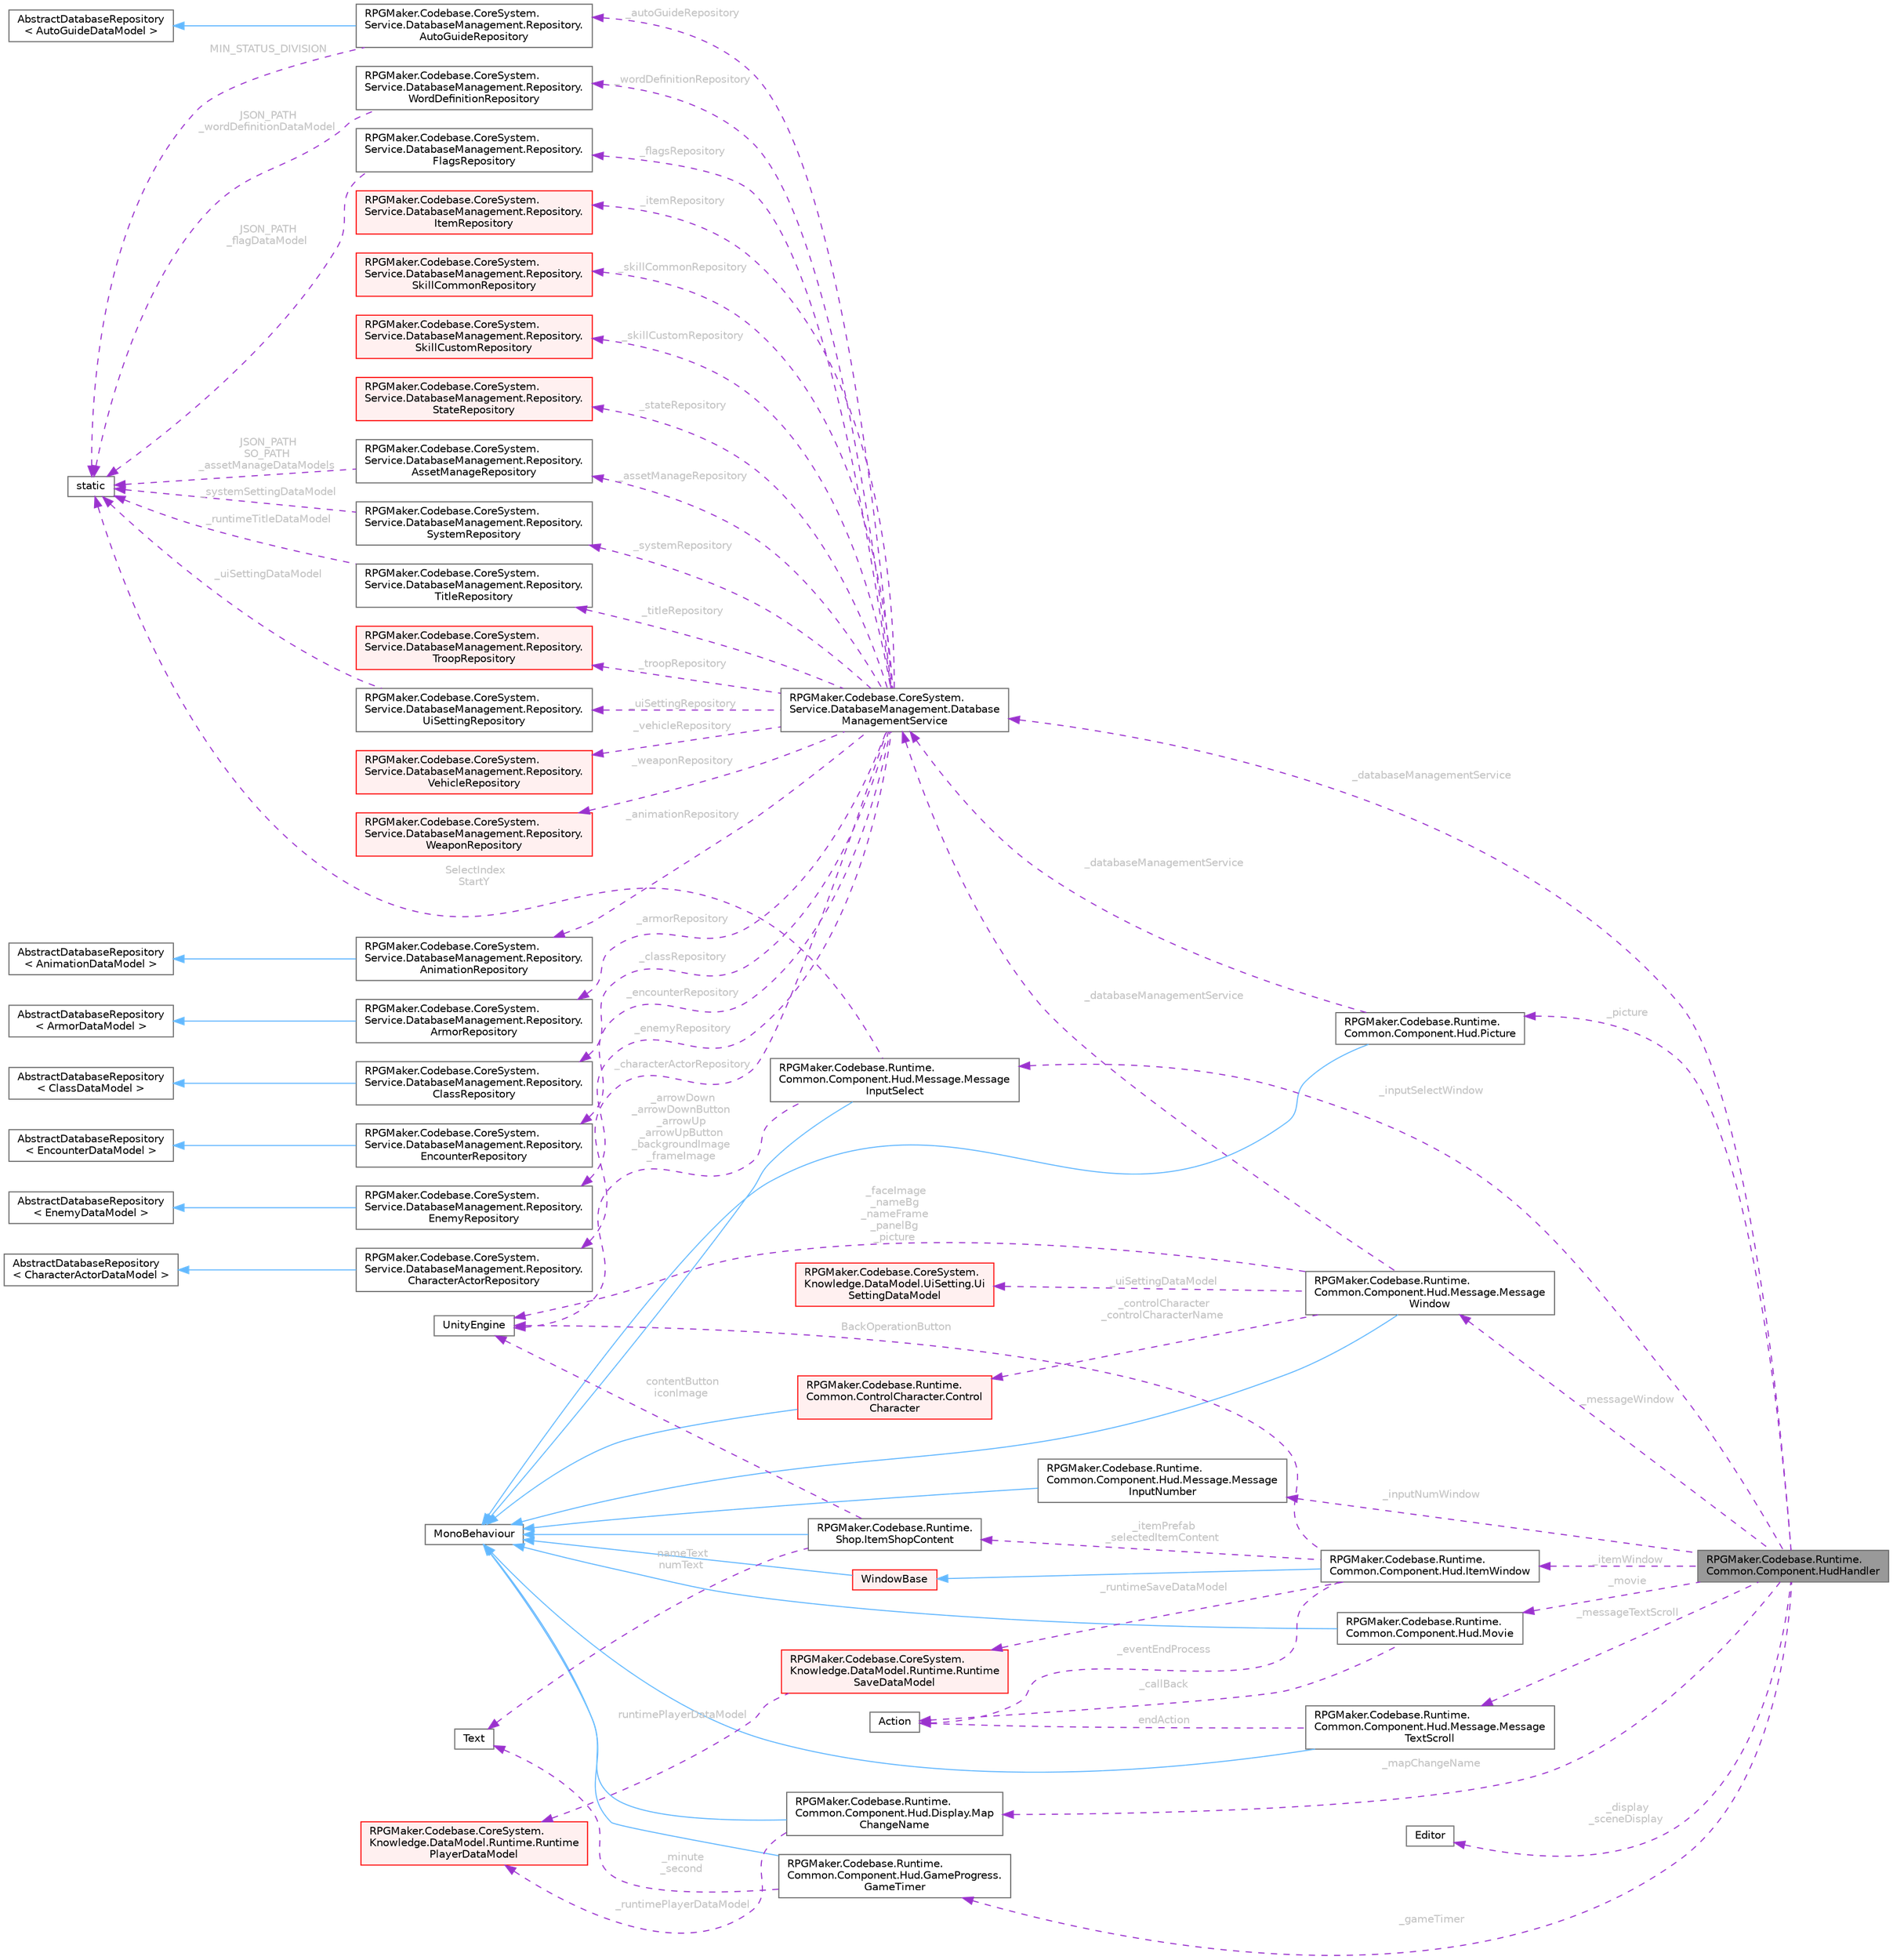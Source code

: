digraph "RPGMaker.Codebase.Runtime.Common.Component.HudHandler"
{
 // LATEX_PDF_SIZE
  bgcolor="transparent";
  edge [fontname=Helvetica,fontsize=10,labelfontname=Helvetica,labelfontsize=10];
  node [fontname=Helvetica,fontsize=10,shape=box,height=0.2,width=0.4];
  rankdir="LR";
  Node1 [id="Node000001",label="RPGMaker.Codebase.Runtime.\lCommon.Component.HudHandler",height=0.2,width=0.4,color="gray40", fillcolor="grey60", style="filled", fontcolor="black",tooltip="😁 HUD（ヘッドアップディスプレイ）系のUIを制御するクラス たとえばメッセージウィンドウの処理などをこのクラスで行う"];
  Node2 -> Node1 [id="edge1_Node000001_Node000002",dir="back",color="darkorchid3",style="dashed",tooltip=" ",label=" _databaseManagementService",fontcolor="grey" ];
  Node2 [id="Node000002",label="RPGMaker.Codebase.CoreSystem.\lService.DatabaseManagement.Database\lManagementService",height=0.2,width=0.4,color="gray40", fillcolor="white", style="filled",URL="$db/db0/class_r_p_g_maker_1_1_codebase_1_1_core_system_1_1_service_1_1_database_management_1_1_database_management_service.html",tooltip="😁 データベース管理サービス"];
  Node3 -> Node2 [id="edge2_Node000002_Node000003",dir="back",color="darkorchid3",style="dashed",tooltip=" ",label=" _animationRepository",fontcolor="grey" ];
  Node3 [id="Node000003",label="RPGMaker.Codebase.CoreSystem.\lService.DatabaseManagement.Repository.\lAnimationRepository",height=0.2,width=0.4,color="gray40", fillcolor="white", style="filled",URL="$d5/deb/class_r_p_g_maker_1_1_codebase_1_1_core_system_1_1_service_1_1_database_management_1_1_repository_1_1_animation_repository.html",tooltip="😁 アニメーション置き場"];
  Node4 -> Node3 [id="edge3_Node000003_Node000004",dir="back",color="steelblue1",style="solid",tooltip=" "];
  Node4 [id="Node000004",label="AbstractDatabaseRepository\l\< AnimationDataModel \>",height=0.2,width=0.4,color="gray40", fillcolor="white", style="filled",tooltip=" "];
  Node5 -> Node2 [id="edge4_Node000002_Node000005",dir="back",color="darkorchid3",style="dashed",tooltip=" ",label=" _armorRepository",fontcolor="grey" ];
  Node5 [id="Node000005",label="RPGMaker.Codebase.CoreSystem.\lService.DatabaseManagement.Repository.\lArmorRepository",height=0.2,width=0.4,color="gray40", fillcolor="white", style="filled",URL="$d5/d5e/class_r_p_g_maker_1_1_codebase_1_1_core_system_1_1_service_1_1_database_management_1_1_repository_1_1_armor_repository.html",tooltip="😁 防具置き場"];
  Node6 -> Node5 [id="edge5_Node000005_Node000006",dir="back",color="steelblue1",style="solid",tooltip=" "];
  Node6 [id="Node000006",label="AbstractDatabaseRepository\l\< ArmorDataModel \>",height=0.2,width=0.4,color="gray40", fillcolor="white", style="filled",tooltip=" "];
  Node7 -> Node2 [id="edge6_Node000002_Node000007",dir="back",color="darkorchid3",style="dashed",tooltip=" ",label=" _assetManageRepository",fontcolor="grey" ];
  Node7 [id="Node000007",label="RPGMaker.Codebase.CoreSystem.\lService.DatabaseManagement.Repository.\lAssetManageRepository",height=0.2,width=0.4,color="gray40", fillcolor="white", style="filled",URL="$d7/db3/class_r_p_g_maker_1_1_codebase_1_1_core_system_1_1_service_1_1_database_management_1_1_repository_1_1_asset_manage_repository.html",tooltip="😁 資産管理置き場"];
  Node8 -> Node7 [id="edge7_Node000007_Node000008",dir="back",color="darkorchid3",style="dashed",tooltip=" ",label=" JSON_PATH\nSO_PATH\n_assetManageDataModels",fontcolor="grey" ];
  Node8 [id="Node000008",label="static",height=0.2,width=0.4,color="gray40", fillcolor="white", style="filled",tooltip=" "];
  Node9 -> Node2 [id="edge8_Node000002_Node000009",dir="back",color="darkorchid3",style="dashed",tooltip=" ",label=" _autoGuideRepository",fontcolor="grey" ];
  Node9 [id="Node000009",label="RPGMaker.Codebase.CoreSystem.\lService.DatabaseManagement.Repository.\lAutoGuideRepository",height=0.2,width=0.4,color="gray40", fillcolor="white", style="filled",URL="$dc/d23/class_r_p_g_maker_1_1_codebase_1_1_core_system_1_1_service_1_1_database_management_1_1_repository_1_1_auto_guide_repository.html",tooltip="😁 自動ガイド置き場"];
  Node10 -> Node9 [id="edge9_Node000009_Node000010",dir="back",color="steelblue1",style="solid",tooltip=" "];
  Node10 [id="Node000010",label="AbstractDatabaseRepository\l\< AutoGuideDataModel \>",height=0.2,width=0.4,color="gray40", fillcolor="white", style="filled",tooltip=" "];
  Node8 -> Node9 [id="edge10_Node000009_Node000008",dir="back",color="darkorchid3",style="dashed",tooltip=" ",label=" MIN_STATUS_DIVISION",fontcolor="grey" ];
  Node11 -> Node2 [id="edge11_Node000002_Node000011",dir="back",color="darkorchid3",style="dashed",tooltip=" ",label=" _characterActorRepository",fontcolor="grey" ];
  Node11 [id="Node000011",label="RPGMaker.Codebase.CoreSystem.\lService.DatabaseManagement.Repository.\lCharacterActorRepository",height=0.2,width=0.4,color="gray40", fillcolor="white", style="filled",URL="$dc/d27/class_r_p_g_maker_1_1_codebase_1_1_core_system_1_1_service_1_1_database_management_1_1_repositor67544213d6af3013901ca89c3e4d5d21.html",tooltip="😁 キャラクター・アクター置き場"];
  Node12 -> Node11 [id="edge12_Node000011_Node000012",dir="back",color="steelblue1",style="solid",tooltip=" "];
  Node12 [id="Node000012",label="AbstractDatabaseRepository\l\< CharacterActorDataModel \>",height=0.2,width=0.4,color="gray40", fillcolor="white", style="filled",tooltip=" "];
  Node13 -> Node2 [id="edge13_Node000002_Node000013",dir="back",color="darkorchid3",style="dashed",tooltip=" ",label=" _classRepository",fontcolor="grey" ];
  Node13 [id="Node000013",label="RPGMaker.Codebase.CoreSystem.\lService.DatabaseManagement.Repository.\lClassRepository",height=0.2,width=0.4,color="gray40", fillcolor="white", style="filled",URL="$d5/df3/class_r_p_g_maker_1_1_codebase_1_1_core_system_1_1_service_1_1_database_management_1_1_repository_1_1_class_repository.html",tooltip="😁 クラス置き場"];
  Node14 -> Node13 [id="edge14_Node000013_Node000014",dir="back",color="steelblue1",style="solid",tooltip=" "];
  Node14 [id="Node000014",label="AbstractDatabaseRepository\l\< ClassDataModel \>",height=0.2,width=0.4,color="gray40", fillcolor="white", style="filled",tooltip=" "];
  Node15 -> Node2 [id="edge15_Node000002_Node000015",dir="back",color="darkorchid3",style="dashed",tooltip=" ",label=" _encounterRepository",fontcolor="grey" ];
  Node15 [id="Node000015",label="RPGMaker.Codebase.CoreSystem.\lService.DatabaseManagement.Repository.\lEncounterRepository",height=0.2,width=0.4,color="gray40", fillcolor="white", style="filled",URL="$d3/dae/class_r_p_g_maker_1_1_codebase_1_1_core_system_1_1_service_1_1_database_management_1_1_repository_1_1_encounter_repository.html",tooltip="😁 遭遇置き場"];
  Node16 -> Node15 [id="edge16_Node000015_Node000016",dir="back",color="steelblue1",style="solid",tooltip=" "];
  Node16 [id="Node000016",label="AbstractDatabaseRepository\l\< EncounterDataModel \>",height=0.2,width=0.4,color="gray40", fillcolor="white", style="filled",tooltip=" "];
  Node17 -> Node2 [id="edge17_Node000002_Node000017",dir="back",color="darkorchid3",style="dashed",tooltip=" ",label=" _enemyRepository",fontcolor="grey" ];
  Node17 [id="Node000017",label="RPGMaker.Codebase.CoreSystem.\lService.DatabaseManagement.Repository.\lEnemyRepository",height=0.2,width=0.4,color="gray40", fillcolor="white", style="filled",URL="$d4/d59/class_r_p_g_maker_1_1_codebase_1_1_core_system_1_1_service_1_1_database_management_1_1_repository_1_1_enemy_repository.html",tooltip="😁 敵置き場"];
  Node18 -> Node17 [id="edge18_Node000017_Node000018",dir="back",color="steelblue1",style="solid",tooltip=" "];
  Node18 [id="Node000018",label="AbstractDatabaseRepository\l\< EnemyDataModel \>",height=0.2,width=0.4,color="gray40", fillcolor="white", style="filled",tooltip=" "];
  Node19 -> Node2 [id="edge19_Node000002_Node000019",dir="back",color="darkorchid3",style="dashed",tooltip=" ",label=" _flagsRepository",fontcolor="grey" ];
  Node19 [id="Node000019",label="RPGMaker.Codebase.CoreSystem.\lService.DatabaseManagement.Repository.\lFlagsRepository",height=0.2,width=0.4,color="gray40", fillcolor="white", style="filled",URL="$dd/db4/class_r_p_g_maker_1_1_codebase_1_1_core_system_1_1_service_1_1_database_management_1_1_repository_1_1_flags_repository.html",tooltip="😁 フラグ置き場"];
  Node8 -> Node19 [id="edge20_Node000019_Node000008",dir="back",color="darkorchid3",style="dashed",tooltip=" ",label=" JSON_PATH\n_flagDataModel",fontcolor="grey" ];
  Node20 -> Node2 [id="edge21_Node000002_Node000020",dir="back",color="darkorchid3",style="dashed",tooltip=" ",label=" _itemRepository",fontcolor="grey" ];
  Node20 [id="Node000020",label="RPGMaker.Codebase.CoreSystem.\lService.DatabaseManagement.Repository.\lItemRepository",height=0.2,width=0.4,color="red", fillcolor="#FFF0F0", style="filled",URL="$dd/d1d/class_r_p_g_maker_1_1_codebase_1_1_core_system_1_1_service_1_1_database_management_1_1_repository_1_1_item_repository.html",tooltip="😁 アイテム置き場"];
  Node22 -> Node2 [id="edge22_Node000002_Node000022",dir="back",color="darkorchid3",style="dashed",tooltip=" ",label=" _skillCommonRepository",fontcolor="grey" ];
  Node22 [id="Node000022",label="RPGMaker.Codebase.CoreSystem.\lService.DatabaseManagement.Repository.\lSkillCommonRepository",height=0.2,width=0.4,color="red", fillcolor="#FFF0F0", style="filled",URL="$da/d52/class_r_p_g_maker_1_1_codebase_1_1_core_system_1_1_service_1_1_database_management_1_1_repository_1_1_skill_common_repository.html",tooltip="😁 スキル共通置き場"];
  Node24 -> Node2 [id="edge23_Node000002_Node000024",dir="back",color="darkorchid3",style="dashed",tooltip=" ",label=" _skillCustomRepository",fontcolor="grey" ];
  Node24 [id="Node000024",label="RPGMaker.Codebase.CoreSystem.\lService.DatabaseManagement.Repository.\lSkillCustomRepository",height=0.2,width=0.4,color="red", fillcolor="#FFF0F0", style="filled",URL="$df/d9d/class_r_p_g_maker_1_1_codebase_1_1_core_system_1_1_service_1_1_database_management_1_1_repository_1_1_skill_custom_repository.html",tooltip="😁 スキル・カスタム置き場"];
  Node26 -> Node2 [id="edge24_Node000002_Node000026",dir="back",color="darkorchid3",style="dashed",tooltip=" ",label=" _stateRepository",fontcolor="grey" ];
  Node26 [id="Node000026",label="RPGMaker.Codebase.CoreSystem.\lService.DatabaseManagement.Repository.\lStateRepository",height=0.2,width=0.4,color="red", fillcolor="#FFF0F0", style="filled",URL="$d0/d34/class_r_p_g_maker_1_1_codebase_1_1_core_system_1_1_service_1_1_database_management_1_1_repository_1_1_state_repository.html",tooltip="😁 状態置き場"];
  Node28 -> Node2 [id="edge25_Node000002_Node000028",dir="back",color="darkorchid3",style="dashed",tooltip=" ",label=" _systemRepository",fontcolor="grey" ];
  Node28 [id="Node000028",label="RPGMaker.Codebase.CoreSystem.\lService.DatabaseManagement.Repository.\lSystemRepository",height=0.2,width=0.4,color="gray40", fillcolor="white", style="filled",URL="$d6/d55/class_r_p_g_maker_1_1_codebase_1_1_core_system_1_1_service_1_1_database_management_1_1_repository_1_1_system_repository.html",tooltip="😁 システム置き場"];
  Node8 -> Node28 [id="edge26_Node000028_Node000008",dir="back",color="darkorchid3",style="dashed",tooltip=" ",label=" _systemSettingDataModel",fontcolor="grey" ];
  Node29 -> Node2 [id="edge27_Node000002_Node000029",dir="back",color="darkorchid3",style="dashed",tooltip=" ",label=" _titleRepository",fontcolor="grey" ];
  Node29 [id="Node000029",label="RPGMaker.Codebase.CoreSystem.\lService.DatabaseManagement.Repository.\lTitleRepository",height=0.2,width=0.4,color="gray40", fillcolor="white", style="filled",URL="$d6/d61/class_r_p_g_maker_1_1_codebase_1_1_core_system_1_1_service_1_1_database_management_1_1_repository_1_1_title_repository.html",tooltip="😁 タイトル置き場"];
  Node8 -> Node29 [id="edge28_Node000029_Node000008",dir="back",color="darkorchid3",style="dashed",tooltip=" ",label=" _runtimeTitleDataModel",fontcolor="grey" ];
  Node30 -> Node2 [id="edge29_Node000002_Node000030",dir="back",color="darkorchid3",style="dashed",tooltip=" ",label=" _troopRepository",fontcolor="grey" ];
  Node30 [id="Node000030",label="RPGMaker.Codebase.CoreSystem.\lService.DatabaseManagement.Repository.\lTroopRepository",height=0.2,width=0.4,color="red", fillcolor="#FFF0F0", style="filled",URL="$d6/d3e/class_r_p_g_maker_1_1_codebase_1_1_core_system_1_1_service_1_1_database_management_1_1_repository_1_1_troop_repository.html",tooltip="😁 部隊置き場"];
  Node32 -> Node2 [id="edge30_Node000002_Node000032",dir="back",color="darkorchid3",style="dashed",tooltip=" ",label=" _uiSettingRepository",fontcolor="grey" ];
  Node32 [id="Node000032",label="RPGMaker.Codebase.CoreSystem.\lService.DatabaseManagement.Repository.\lUiSettingRepository",height=0.2,width=0.4,color="gray40", fillcolor="white", style="filled",URL="$de/d41/class_r_p_g_maker_1_1_codebase_1_1_core_system_1_1_service_1_1_database_management_1_1_repository_1_1_ui_setting_repository.html",tooltip="😁 ユーザー・インターフェース設定置き場"];
  Node8 -> Node32 [id="edge31_Node000032_Node000008",dir="back",color="darkorchid3",style="dashed",tooltip=" ",label=" _uiSettingDataModel",fontcolor="grey" ];
  Node33 -> Node2 [id="edge32_Node000002_Node000033",dir="back",color="darkorchid3",style="dashed",tooltip=" ",label=" _vehicleRepository",fontcolor="grey" ];
  Node33 [id="Node000033",label="RPGMaker.Codebase.CoreSystem.\lService.DatabaseManagement.Repository.\lVehicleRepository",height=0.2,width=0.4,color="red", fillcolor="#FFF0F0", style="filled",URL="$dc/dcd/class_r_p_g_maker_1_1_codebase_1_1_core_system_1_1_service_1_1_database_management_1_1_repository_1_1_vehicle_repository.html",tooltip="😁 乗り物置き場"];
  Node35 -> Node2 [id="edge33_Node000002_Node000035",dir="back",color="darkorchid3",style="dashed",tooltip=" ",label=" _weaponRepository",fontcolor="grey" ];
  Node35 [id="Node000035",label="RPGMaker.Codebase.CoreSystem.\lService.DatabaseManagement.Repository.\lWeaponRepository",height=0.2,width=0.4,color="red", fillcolor="#FFF0F0", style="filled",URL="$de/d23/class_r_p_g_maker_1_1_codebase_1_1_core_system_1_1_service_1_1_database_management_1_1_repository_1_1_weapon_repository.html",tooltip="😁 武器置き場"];
  Node37 -> Node2 [id="edge34_Node000002_Node000037",dir="back",color="darkorchid3",style="dashed",tooltip=" ",label=" _wordDefinitionRepository",fontcolor="grey" ];
  Node37 [id="Node000037",label="RPGMaker.Codebase.CoreSystem.\lService.DatabaseManagement.Repository.\lWordDefinitionRepository",height=0.2,width=0.4,color="gray40", fillcolor="white", style="filled",URL="$d0/d25/class_r_p_g_maker_1_1_codebase_1_1_core_system_1_1_service_1_1_database_management_1_1_repositor810f9e3871d1afeaa788d9c5df5cdd13.html",tooltip="😁 単語定義置き場"];
  Node8 -> Node37 [id="edge35_Node000037_Node000008",dir="back",color="darkorchid3",style="dashed",tooltip=" ",label=" JSON_PATH\n_wordDefinitionDataModel",fontcolor="grey" ];
  Node38 -> Node1 [id="edge36_Node000001_Node000038",dir="back",color="darkorchid3",style="dashed",tooltip=" ",label=" _messageWindow",fontcolor="grey" ];
  Node38 [id="Node000038",label="RPGMaker.Codebase.Runtime.\lCommon.Component.Hud.Message.Message\lWindow",height=0.2,width=0.4,color="gray40", fillcolor="white", style="filled",URL="$d0/dfb/class_r_p_g_maker_1_1_codebase_1_1_runtime_1_1_common_1_1_component_1_1_hud_1_1_message_1_1_message_window.html",tooltip="😁 メッセージ・ウィンドウ"];
  Node39 -> Node38 [id="edge37_Node000038_Node000039",dir="back",color="steelblue1",style="solid",tooltip=" "];
  Node39 [id="Node000039",label="MonoBehaviour",height=0.2,width=0.4,color="gray40", fillcolor="white", style="filled",tooltip=" "];
  Node2 -> Node38 [id="edge38_Node000038_Node000002",dir="back",color="darkorchid3",style="dashed",tooltip=" ",label=" _databaseManagementService",fontcolor="grey" ];
  Node40 -> Node38 [id="edge39_Node000038_Node000040",dir="back",color="darkorchid3",style="dashed",tooltip=" ",label=" _faceImage\n_nameBg\n_nameFrame\n_panelBg\n_picture",fontcolor="grey" ];
  Node40 [id="Node000040",label="UnityEngine",height=0.2,width=0.4,color="gray40", fillcolor="white", style="filled",tooltip=" "];
  Node41 -> Node38 [id="edge40_Node000038_Node000041",dir="back",color="darkorchid3",style="dashed",tooltip=" ",label=" _uiSettingDataModel",fontcolor="grey" ];
  Node41 [id="Node000041",label="RPGMaker.Codebase.CoreSystem.\lKnowledge.DataModel.UiSetting.Ui\lSettingDataModel",height=0.2,width=0.4,color="red", fillcolor="#FFF0F0", style="filled",URL="$db/dd5/class_r_p_g_maker_1_1_codebase_1_1_core_system_1_1_knowledge_1_1_data_model_1_1_ui_setting_1_1_ui_setting_data_model.html",tooltip="😁 ユーザー・インターフェース・設定データ・モデル"];
  Node51 -> Node38 [id="edge41_Node000038_Node000051",dir="back",color="darkorchid3",style="dashed",tooltip=" ",label=" _controlCharacter\n_controlCharacterName",fontcolor="grey" ];
  Node51 [id="Node000051",label="RPGMaker.Codebase.Runtime.\lCommon.ControlCharacter.Control\lCharacter",height=0.2,width=0.4,color="red", fillcolor="#FFF0F0", style="filled",URL="$d2/dcb/class_r_p_g_maker_1_1_codebase_1_1_runtime_1_1_common_1_1_control_character_1_1_control_character.html",tooltip="制御キャラクター"];
  Node39 -> Node51 [id="edge42_Node000051_Node000039",dir="back",color="steelblue1",style="solid",tooltip=" "];
  Node56 -> Node1 [id="edge43_Node000001_Node000056",dir="back",color="darkorchid3",style="dashed",tooltip=" ",label=" _inputNumWindow",fontcolor="grey" ];
  Node56 [id="Node000056",label="RPGMaker.Codebase.Runtime.\lCommon.Component.Hud.Message.Message\lInputNumber",height=0.2,width=0.4,color="gray40", fillcolor="white", style="filled",URL="$d2/df0/class_r_p_g_maker_1_1_codebase_1_1_runtime_1_1_common_1_1_component_1_1_hud_1_1_message_1_1_message_input_number.html",tooltip="😁 メッセージ入力数"];
  Node39 -> Node56 [id="edge44_Node000056_Node000039",dir="back",color="steelblue1",style="solid",tooltip=" "];
  Node57 -> Node1 [id="edge45_Node000001_Node000057",dir="back",color="darkorchid3",style="dashed",tooltip=" ",label=" _itemWindow",fontcolor="grey" ];
  Node57 [id="Node000057",label="RPGMaker.Codebase.Runtime.\lCommon.Component.Hud.ItemWindow",height=0.2,width=0.4,color="gray40", fillcolor="white", style="filled",URL="$de/d33/class_r_p_g_maker_1_1_codebase_1_1_runtime_1_1_common_1_1_component_1_1_hud_1_1_item_window.html",tooltip="😁 アイテム・ウィンドウ"];
  Node58 -> Node57 [id="edge46_Node000057_Node000058",dir="back",color="steelblue1",style="solid",tooltip=" "];
  Node58 [id="Node000058",label="WindowBase",height=0.2,width=0.4,color="red", fillcolor="#FFF0F0", style="filled",URL="$d4/d52/class_r_p_g_maker_1_1_codebase_1_1_runtime_1_1_common_1_1_window_base.html",tooltip="😁 ウィンドウ・ベース"];
  Node39 -> Node58 [id="edge47_Node000058_Node000039",dir="back",color="steelblue1",style="solid",tooltip=" "];
  Node70 -> Node57 [id="edge48_Node000057_Node000070",dir="back",color="darkorchid3",style="dashed",tooltip=" ",label=" _itemPrefab\n_selectedItemContent",fontcolor="grey" ];
  Node70 [id="Node000070",label="RPGMaker.Codebase.Runtime.\lShop.ItemShopContent",height=0.2,width=0.4,color="gray40", fillcolor="white", style="filled",URL="$d2/d96/class_r_p_g_maker_1_1_codebase_1_1_runtime_1_1_shop_1_1_item_shop_content.html",tooltip="ショップにアイテム単体の情報を表示する"];
  Node39 -> Node70 [id="edge49_Node000070_Node000039",dir="back",color="steelblue1",style="solid",tooltip=" "];
  Node40 -> Node70 [id="edge50_Node000070_Node000040",dir="back",color="darkorchid3",style="dashed",tooltip=" ",label=" contentButton\niconImage",fontcolor="grey" ];
  Node53 -> Node70 [id="edge51_Node000070_Node000053",dir="back",color="darkorchid3",style="dashed",tooltip=" ",label=" nameText\nnumText",fontcolor="grey" ];
  Node53 [id="Node000053",label="Text",height=0.2,width=0.4,color="gray40", fillcolor="white", style="filled",tooltip=" "];
  Node40 -> Node57 [id="edge52_Node000057_Node000040",dir="back",color="darkorchid3",style="dashed",tooltip=" ",label=" BackOperationButton",fontcolor="grey" ];
  Node71 -> Node57 [id="edge53_Node000057_Node000071",dir="back",color="darkorchid3",style="dashed",tooltip=" ",label=" _runtimeSaveDataModel",fontcolor="grey" ];
  Node71 [id="Node000071",label="RPGMaker.Codebase.CoreSystem.\lKnowledge.DataModel.Runtime.Runtime\lSaveDataModel",height=0.2,width=0.4,color="red", fillcolor="#FFF0F0", style="filled",URL="$d9/d20/class_r_p_g_maker_1_1_codebase_1_1_core_system_1_1_knowledge_1_1_data_model_1_1_runtime_1_1_runtime_save_data_model.html",tooltip="😁 実行時セーブ・データ・モデル"];
  Node75 -> Node71 [id="edge54_Node000071_Node000075",dir="back",color="darkorchid3",style="dashed",tooltip=" ",label=" runtimePlayerDataModel",fontcolor="grey" ];
  Node75 [id="Node000075",label="RPGMaker.Codebase.CoreSystem.\lKnowledge.DataModel.Runtime.Runtime\lPlayerDataModel",height=0.2,width=0.4,color="red", fillcolor="#FFF0F0", style="filled",URL="$d9/d32/class_r_p_g_maker_1_1_codebase_1_1_core_system_1_1_knowledge_1_1_data_model_1_1_runtime_1_1_runtime_player_data_model.html",tooltip="😁 実行時プレイヤー・データ・モデル"];
  Node83 -> Node57 [id="edge55_Node000057_Node000083",dir="back",color="darkorchid3",style="dashed",tooltip=" ",label=" _eventEndProcess",fontcolor="grey" ];
  Node83 [id="Node000083",label="Action",height=0.2,width=0.4,color="gray40", fillcolor="white", style="filled",tooltip=" "];
  Node84 -> Node1 [id="edge56_Node000001_Node000084",dir="back",color="darkorchid3",style="dashed",tooltip=" ",label=" _inputSelectWindow",fontcolor="grey" ];
  Node84 [id="Node000084",label="RPGMaker.Codebase.Runtime.\lCommon.Component.Hud.Message.Message\lInputSelect",height=0.2,width=0.4,color="gray40", fillcolor="white", style="filled",URL="$d4/d47/class_r_p_g_maker_1_1_codebase_1_1_runtime_1_1_common_1_1_component_1_1_hud_1_1_message_1_1_message_input_select.html",tooltip="😁 メッセージ入力選択"];
  Node39 -> Node84 [id="edge57_Node000084_Node000039",dir="back",color="steelblue1",style="solid",tooltip=" "];
  Node8 -> Node84 [id="edge58_Node000084_Node000008",dir="back",color="darkorchid3",style="dashed",tooltip=" ",label=" SelectIndex\nStartY",fontcolor="grey" ];
  Node40 -> Node84 [id="edge59_Node000084_Node000040",dir="back",color="darkorchid3",style="dashed",tooltip=" ",label=" _arrowDown\n_arrowDownButton\n_arrowUp\n_arrowUpButton\n_backgroundImage\n_frameImage",fontcolor="grey" ];
  Node85 -> Node1 [id="edge60_Node000001_Node000085",dir="back",color="darkorchid3",style="dashed",tooltip=" ",label=" _messageTextScroll",fontcolor="grey" ];
  Node85 [id="Node000085",label="RPGMaker.Codebase.Runtime.\lCommon.Component.Hud.Message.Message\lTextScroll",height=0.2,width=0.4,color="gray40", fillcolor="white", style="filled",URL="$d1/dc3/class_r_p_g_maker_1_1_codebase_1_1_runtime_1_1_common_1_1_component_1_1_hud_1_1_message_1_1_message_text_scroll.html",tooltip="😁 イベントコマンド『文章のスクロール』用コンポーネント。"];
  Node39 -> Node85 [id="edge61_Node000085_Node000039",dir="back",color="steelblue1",style="solid",tooltip=" "];
  Node83 -> Node85 [id="edge62_Node000085_Node000083",dir="back",color="darkorchid3",style="dashed",tooltip=" ",label=" endAction",fontcolor="grey" ];
  Node86 -> Node1 [id="edge63_Node000001_Node000086",dir="back",color="darkorchid3",style="dashed",tooltip=" ",label=" _mapChangeName",fontcolor="grey" ];
  Node86 [id="Node000086",label="RPGMaker.Codebase.Runtime.\lCommon.Component.Hud.Display.Map\lChangeName",height=0.2,width=0.4,color="gray40", fillcolor="white", style="filled",URL="$d3/dc1/class_r_p_g_maker_1_1_codebase_1_1_runtime_1_1_common_1_1_component_1_1_hud_1_1_display_1_1_map_change_name.html",tooltip="😁 マップ名変更"];
  Node39 -> Node86 [id="edge64_Node000086_Node000039",dir="back",color="steelblue1",style="solid",tooltip=" "];
  Node75 -> Node86 [id="edge65_Node000086_Node000075",dir="back",color="darkorchid3",style="dashed",tooltip=" ",label=" _runtimePlayerDataModel",fontcolor="grey" ];
  Node87 -> Node1 [id="edge66_Node000001_Node000087",dir="back",color="darkorchid3",style="dashed",tooltip=" ",label=" _picture",fontcolor="grey" ];
  Node87 [id="Node000087",label="RPGMaker.Codebase.Runtime.\lCommon.Component.Hud.Picture",height=0.2,width=0.4,color="gray40", fillcolor="white", style="filled",URL="$d6/dbe/class_r_p_g_maker_1_1_codebase_1_1_runtime_1_1_common_1_1_component_1_1_hud_1_1_picture.html",tooltip="😁 画像"];
  Node39 -> Node87 [id="edge67_Node000087_Node000039",dir="back",color="steelblue1",style="solid",tooltip=" "];
  Node2 -> Node87 [id="edge68_Node000087_Node000002",dir="back",color="darkorchid3",style="dashed",tooltip=" ",label=" _databaseManagementService",fontcolor="grey" ];
  Node88 -> Node1 [id="edge69_Node000001_Node000088",dir="back",color="darkorchid3",style="dashed",tooltip=" ",label=" _movie",fontcolor="grey" ];
  Node88 [id="Node000088",label="RPGMaker.Codebase.Runtime.\lCommon.Component.Hud.Movie",height=0.2,width=0.4,color="gray40", fillcolor="white", style="filled",URL="$da/d22/class_r_p_g_maker_1_1_codebase_1_1_runtime_1_1_common_1_1_component_1_1_hud_1_1_movie.html",tooltip="😁 動画"];
  Node39 -> Node88 [id="edge70_Node000088_Node000039",dir="back",color="steelblue1",style="solid",tooltip=" "];
  Node83 -> Node88 [id="edge71_Node000088_Node000083",dir="back",color="darkorchid3",style="dashed",tooltip=" ",label=" _callBack",fontcolor="grey" ];
  Node89 -> Node1 [id="edge72_Node000001_Node000089",dir="back",color="darkorchid3",style="dashed",tooltip=" ",label=" _display\n_sceneDisplay",fontcolor="grey" ];
  Node89 [id="Node000089",label="Editor",height=0.2,width=0.4,color="gray40", fillcolor="white", style="filled",tooltip=" "];
  Node90 -> Node1 [id="edge73_Node000001_Node000090",dir="back",color="darkorchid3",style="dashed",tooltip=" ",label=" _gameTimer",fontcolor="grey" ];
  Node90 [id="Node000090",label="RPGMaker.Codebase.Runtime.\lCommon.Component.Hud.GameProgress.\lGameTimer",height=0.2,width=0.4,color="gray40", fillcolor="white", style="filled",URL="$d9/da8/class_r_p_g_maker_1_1_codebase_1_1_runtime_1_1_common_1_1_component_1_1_hud_1_1_game_progress_1_1_game_timer.html",tooltip="😁 ゲーム・タイマー"];
  Node39 -> Node90 [id="edge74_Node000090_Node000039",dir="back",color="steelblue1",style="solid",tooltip=" "];
  Node53 -> Node90 [id="edge75_Node000090_Node000053",dir="back",color="darkorchid3",style="dashed",tooltip=" ",label=" _minute\n_second",fontcolor="grey" ];
}
